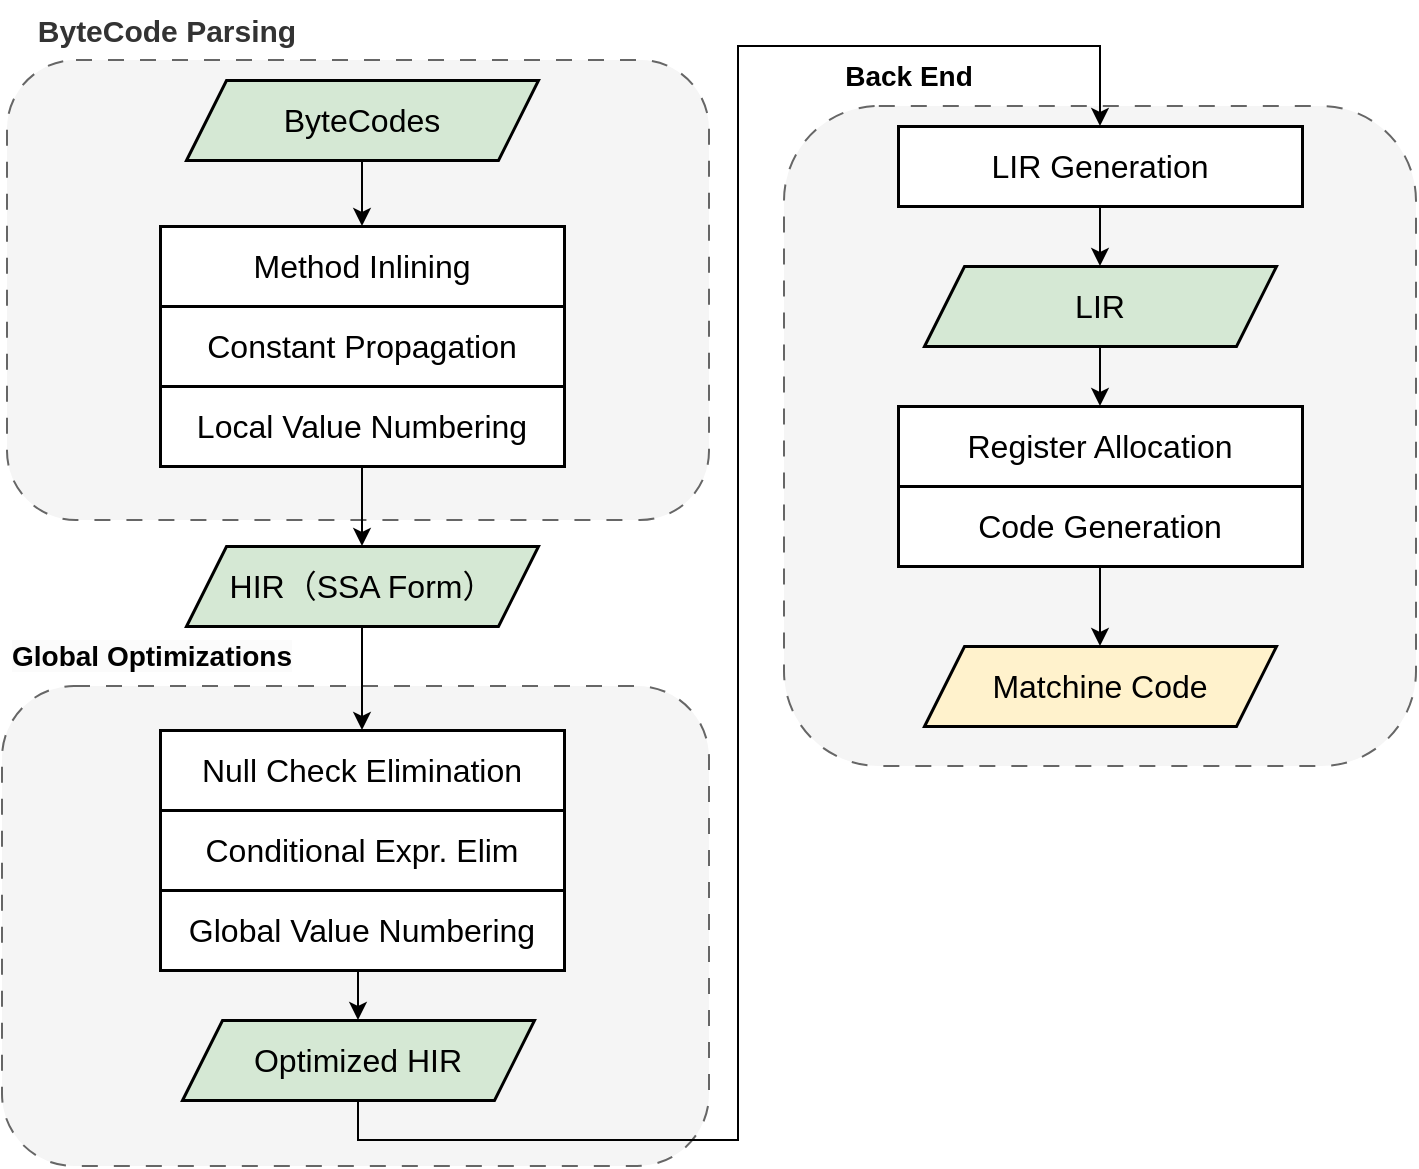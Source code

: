 <mxfile version="26.2.5">
  <diagram name="Page-1" id="eACKEmgRbB43WLNYdqzP">
    <mxGraphModel dx="1420" dy="1929" grid="1" gridSize="10" guides="1" tooltips="1" connect="1" arrows="1" fold="1" page="1" pageScale="1" pageWidth="827" pageHeight="1169" math="0" shadow="0">
      <root>
        <mxCell id="0" />
        <mxCell id="1" parent="0" />
        <mxCell id="ay_-qDLqmh8nNOyMTvKw-12" value="" style="rounded=1;whiteSpace=wrap;html=1;align=left;verticalAlign=top;spacing=10;fillColor=#f5f5f5;strokeColor=#666666;fontColor=#333333;dashed=1;dashPattern=8 8;" parent="1" vertex="1">
          <mxGeometry x="461" y="-1020" width="316" height="330" as="geometry" />
        </mxCell>
        <mxCell id="ay_-qDLqmh8nNOyMTvKw-3" value="" style="rounded=1;whiteSpace=wrap;html=1;align=left;verticalAlign=top;spacing=10;fillColor=#f5f5f5;strokeColor=#666666;fontColor=#333333;dashed=1;dashPattern=8 8;" parent="1" vertex="1">
          <mxGeometry x="70" y="-730" width="353.5" height="240" as="geometry" />
        </mxCell>
        <mxCell id="L_D8-ZDLaAEp5K7gtA02-8" value="" style="rounded=1;whiteSpace=wrap;html=1;align=left;verticalAlign=top;spacing=10;fillColor=#f5f5f5;strokeColor=#666666;fontColor=#333333;dashed=1;dashPattern=8 8;" parent="1" vertex="1">
          <mxGeometry x="72.5" y="-1043" width="351" height="230" as="geometry" />
        </mxCell>
        <mxCell id="L_D8-ZDLaAEp5K7gtA02-21" style="edgeStyle=orthogonalEdgeStyle;rounded=0;orthogonalLoop=1;jettySize=auto;html=1;exitX=0.5;exitY=1;exitDx=0;exitDy=0;entryX=0.5;entryY=0;entryDx=0;entryDy=0;" parent="1" source="L_D8-ZDLaAEp5K7gtA02-3" target="L_D8-ZDLaAEp5K7gtA02-4" edge="1">
          <mxGeometry relative="1" as="geometry" />
        </mxCell>
        <mxCell id="L_D8-ZDLaAEp5K7gtA02-3" value="&lt;font style=&quot;font-size: 16px;&quot;&gt;ByteCodes&lt;/font&gt;" style="shape=parallelogram;perimeter=parallelogramPerimeter;whiteSpace=wrap;html=1;fixedSize=1;fillColor=#d5e8d4;strokeColor=default;strokeWidth=1.5;" parent="1" vertex="1">
          <mxGeometry x="162" y="-1033" width="176" height="40" as="geometry" />
        </mxCell>
        <mxCell id="L_D8-ZDLaAEp5K7gtA02-4" value="&lt;font style=&quot;font-size: 16px;&quot;&gt;Method Inlining&lt;/font&gt;" style="rounded=0;whiteSpace=wrap;html=1;strokeColor=default;strokeWidth=1.5;" parent="1" vertex="1">
          <mxGeometry x="149" y="-960" width="202" height="40" as="geometry" />
        </mxCell>
        <mxCell id="L_D8-ZDLaAEp5K7gtA02-5" value="&lt;font style=&quot;font-size: 16px;&quot;&gt;Constant Propagation&lt;/font&gt;" style="rounded=0;whiteSpace=wrap;html=1;strokeColor=default;strokeWidth=1.5;" parent="1" vertex="1">
          <mxGeometry x="149" y="-920" width="202" height="40" as="geometry" />
        </mxCell>
        <mxCell id="L_D8-ZDLaAEp5K7gtA02-22" style="edgeStyle=orthogonalEdgeStyle;rounded=0;orthogonalLoop=1;jettySize=auto;html=1;exitX=0.5;exitY=1;exitDx=0;exitDy=0;entryX=0.5;entryY=0;entryDx=0;entryDy=0;" parent="1" source="L_D8-ZDLaAEp5K7gtA02-6" target="L_D8-ZDLaAEp5K7gtA02-7" edge="1">
          <mxGeometry relative="1" as="geometry" />
        </mxCell>
        <mxCell id="L_D8-ZDLaAEp5K7gtA02-6" value="&lt;font style=&quot;font-size: 16px;&quot;&gt;Local Value Numbering&lt;/font&gt;" style="rounded=0;whiteSpace=wrap;html=1;strokeColor=default;strokeWidth=1.5;" parent="1" vertex="1">
          <mxGeometry x="149" y="-880" width="202" height="40" as="geometry" />
        </mxCell>
        <mxCell id="ay_-qDLqmh8nNOyMTvKw-7" style="edgeStyle=orthogonalEdgeStyle;rounded=0;orthogonalLoop=1;jettySize=auto;html=1;exitX=0.5;exitY=1;exitDx=0;exitDy=0;entryX=0.5;entryY=0;entryDx=0;entryDy=0;" parent="1" source="L_D8-ZDLaAEp5K7gtA02-7" target="L_D8-ZDLaAEp5K7gtA02-10" edge="1">
          <mxGeometry relative="1" as="geometry" />
        </mxCell>
        <mxCell id="L_D8-ZDLaAEp5K7gtA02-7" value="&lt;font style=&quot;font-size: 16px;&quot;&gt;HIR（SSA Form）&lt;/font&gt;" style="shape=parallelogram;perimeter=parallelogramPerimeter;whiteSpace=wrap;html=1;fixedSize=1;fillColor=#d5e8d4;strokeColor=default;strokeWidth=1.5;" parent="1" vertex="1">
          <mxGeometry x="162" y="-800" width="176" height="40" as="geometry" />
        </mxCell>
        <mxCell id="L_D8-ZDLaAEp5K7gtA02-10" value="&lt;font style=&quot;font-size: 16px;&quot;&gt;Null Check Elimination&lt;/font&gt;" style="rounded=0;whiteSpace=wrap;html=1;strokeColor=default;strokeWidth=1.5;" parent="1" vertex="1">
          <mxGeometry x="149" y="-708" width="202" height="40" as="geometry" />
        </mxCell>
        <mxCell id="L_D8-ZDLaAEp5K7gtA02-11" value="&lt;font style=&quot;font-size: 16px;&quot;&gt;Conditional Expr. Elim&lt;/font&gt;" style="rounded=0;whiteSpace=wrap;html=1;strokeColor=default;strokeWidth=1.5;" parent="1" vertex="1">
          <mxGeometry x="149" y="-668" width="202" height="40" as="geometry" />
        </mxCell>
        <mxCell id="L_D8-ZDLaAEp5K7gtA02-24" style="edgeStyle=orthogonalEdgeStyle;rounded=0;orthogonalLoop=1;jettySize=auto;html=1;exitX=0.5;exitY=1;exitDx=0;exitDy=0;entryX=0.5;entryY=0;entryDx=0;entryDy=0;" parent="1" source="L_D8-ZDLaAEp5K7gtA02-12" target="L_D8-ZDLaAEp5K7gtA02-13" edge="1">
          <mxGeometry relative="1" as="geometry" />
        </mxCell>
        <mxCell id="L_D8-ZDLaAEp5K7gtA02-12" value="&lt;font style=&quot;font-size: 16px;&quot;&gt;Global Value Numbering&lt;/font&gt;" style="rounded=0;whiteSpace=wrap;html=1;strokeColor=default;strokeWidth=1.5;" parent="1" vertex="1">
          <mxGeometry x="149" y="-628" width="202" height="40" as="geometry" />
        </mxCell>
        <mxCell id="ay_-qDLqmh8nNOyMTvKw-11" style="edgeStyle=orthogonalEdgeStyle;rounded=0;orthogonalLoop=1;jettySize=auto;html=1;exitX=0.5;exitY=1;exitDx=0;exitDy=0;entryX=0.5;entryY=0;entryDx=0;entryDy=0;" parent="1" source="L_D8-ZDLaAEp5K7gtA02-13" target="L_D8-ZDLaAEp5K7gtA02-14" edge="1">
          <mxGeometry relative="1" as="geometry">
            <Array as="points">
              <mxPoint x="248" y="-503" />
              <mxPoint x="438" y="-503" />
              <mxPoint x="438" y="-1050" />
              <mxPoint x="619" y="-1050" />
            </Array>
          </mxGeometry>
        </mxCell>
        <mxCell id="L_D8-ZDLaAEp5K7gtA02-13" value="&lt;font style=&quot;font-size: 16px;&quot;&gt;Optimized HIR&lt;/font&gt;" style="shape=parallelogram;perimeter=parallelogramPerimeter;whiteSpace=wrap;html=1;fixedSize=1;fillColor=#d5e8d4;strokeColor=default;strokeWidth=1.5;" parent="1" vertex="1">
          <mxGeometry x="160" y="-563" width="176" height="40" as="geometry" />
        </mxCell>
        <mxCell id="L_D8-ZDLaAEp5K7gtA02-28" style="edgeStyle=orthogonalEdgeStyle;rounded=0;orthogonalLoop=1;jettySize=auto;html=1;exitX=0.5;exitY=1;exitDx=0;exitDy=0;entryX=0.5;entryY=0;entryDx=0;entryDy=0;" parent="1" source="L_D8-ZDLaAEp5K7gtA02-14" target="L_D8-ZDLaAEp5K7gtA02-16" edge="1">
          <mxGeometry relative="1" as="geometry" />
        </mxCell>
        <mxCell id="L_D8-ZDLaAEp5K7gtA02-14" value="&lt;font style=&quot;font-size: 16px;&quot;&gt;LIR Generation&lt;/font&gt;" style="rounded=0;whiteSpace=wrap;html=1;strokeColor=default;strokeWidth=1.5;" parent="1" vertex="1">
          <mxGeometry x="518" y="-1010" width="202" height="40" as="geometry" />
        </mxCell>
        <mxCell id="L_D8-ZDLaAEp5K7gtA02-29" style="edgeStyle=orthogonalEdgeStyle;rounded=0;orthogonalLoop=1;jettySize=auto;html=1;exitX=0.5;exitY=1;exitDx=0;exitDy=0;entryX=0.5;entryY=0;entryDx=0;entryDy=0;" parent="1" source="L_D8-ZDLaAEp5K7gtA02-16" target="L_D8-ZDLaAEp5K7gtA02-17" edge="1">
          <mxGeometry relative="1" as="geometry" />
        </mxCell>
        <mxCell id="L_D8-ZDLaAEp5K7gtA02-16" value="&lt;font style=&quot;font-size: 16px;&quot;&gt;LIR&lt;/font&gt;" style="shape=parallelogram;perimeter=parallelogramPerimeter;whiteSpace=wrap;html=1;fixedSize=1;fillColor=#d5e8d4;strokeColor=default;strokeWidth=1.5;" parent="1" vertex="1">
          <mxGeometry x="531" y="-940" width="176" height="40" as="geometry" />
        </mxCell>
        <mxCell id="L_D8-ZDLaAEp5K7gtA02-17" value="&lt;font style=&quot;font-size: 16px;&quot;&gt;Register Allocation&lt;/font&gt;" style="rounded=0;whiteSpace=wrap;html=1;strokeColor=default;strokeWidth=1.5;" parent="1" vertex="1">
          <mxGeometry x="518" y="-870" width="202" height="40" as="geometry" />
        </mxCell>
        <mxCell id="L_D8-ZDLaAEp5K7gtA02-30" style="edgeStyle=orthogonalEdgeStyle;rounded=0;orthogonalLoop=1;jettySize=auto;html=1;exitX=0.5;exitY=1;exitDx=0;exitDy=0;entryX=0.5;entryY=0;entryDx=0;entryDy=0;" parent="1" source="L_D8-ZDLaAEp5K7gtA02-18" target="L_D8-ZDLaAEp5K7gtA02-19" edge="1">
          <mxGeometry relative="1" as="geometry" />
        </mxCell>
        <mxCell id="L_D8-ZDLaAEp5K7gtA02-18" value="&lt;font style=&quot;font-size: 16px;&quot;&gt;Code&amp;nbsp;&lt;/font&gt;&lt;span style=&quot;font-size: 16px;&quot;&gt;Generation&lt;/span&gt;" style="rounded=0;whiteSpace=wrap;html=1;strokeColor=default;strokeWidth=1.5;" parent="1" vertex="1">
          <mxGeometry x="518" y="-830" width="202" height="40" as="geometry" />
        </mxCell>
        <mxCell id="L_D8-ZDLaAEp5K7gtA02-19" value="&lt;font style=&quot;font-size: 16px;&quot;&gt;Matchine Code&lt;/font&gt;" style="shape=parallelogram;perimeter=parallelogramPerimeter;whiteSpace=wrap;html=1;fixedSize=1;fillColor=#fff2cc;strokeColor=default;strokeWidth=1.5;" parent="1" vertex="1">
          <mxGeometry x="531" y="-750" width="176" height="40" as="geometry" />
        </mxCell>
        <mxCell id="ay_-qDLqmh8nNOyMTvKw-1" value="&lt;font style=&quot;font-size: 15px;&quot;&gt;&lt;font style=&quot;color: rgb(51, 51, 51); text-align: left; text-wrap-mode: wrap;&quot;&gt;ByteCode&amp;nbsp;&lt;/font&gt;&lt;span style=&quot;color: light-dark(rgb(51, 51, 51), rgb(193, 193, 193)); text-align: left; text-wrap-mode: wrap; background-color: transparent;&quot;&gt;Parsing&lt;/span&gt;&lt;/font&gt;" style="text;html=1;align=center;verticalAlign=middle;resizable=0;points=[];autosize=1;strokeColor=none;fillColor=none;fontSize=14;fontStyle=1" parent="1" vertex="1">
          <mxGeometry x="82" y="-1073" width="140" height="30" as="geometry" />
        </mxCell>
        <mxCell id="ay_-qDLqmh8nNOyMTvKw-2" value="&lt;span&gt;&lt;span&gt;&lt;font style=&quot;forced-color-adjust: none; color: rgb(0, 0, 0); font-family: Helvetica; font-style: normal; font-variant-ligatures: normal; font-variant-caps: normal; letter-spacing: normal; orphans: 2; text-align: left; text-indent: 0px; text-transform: none; widows: 2; word-spacing: 0px; -webkit-text-stroke-width: 0px; white-space: normal; background-color: rgb(251, 251, 251); text-decoration-thickness: initial; text-decoration-style: initial; text-decoration-color: initial;&quot;&gt;&lt;span style=&quot;forced-color-adjust: none;&quot;&gt;Global&amp;nbsp;&lt;/span&gt;&lt;/font&gt;&lt;span style=&quot;background-color: light-dark(rgb(251, 251, 251), rgb(21, 21, 21)); color: light-dark(rgb(0, 0, 0), rgb(237, 237, 237));&quot;&gt;Optimizations&lt;/span&gt;&lt;/span&gt;&lt;/span&gt;" style="text;whiteSpace=wrap;html=1;fontStyle=1;fontSize=14;" parent="1" vertex="1">
          <mxGeometry x="73.25" y="-760" width="154.75" height="30" as="geometry" />
        </mxCell>
        <mxCell id="ay_-qDLqmh8nNOyMTvKw-10" value="&lt;b&gt;&lt;font style=&quot;font-size: 14px;&quot;&gt;Back&amp;nbsp;End&lt;/font&gt;&lt;/b&gt;" style="text;html=1;align=center;verticalAlign=middle;resizable=0;points=[];autosize=1;strokeColor=none;fillColor=none;" parent="1" vertex="1">
          <mxGeometry x="478" y="-1050" width="90" height="30" as="geometry" />
        </mxCell>
      </root>
    </mxGraphModel>
  </diagram>
</mxfile>

